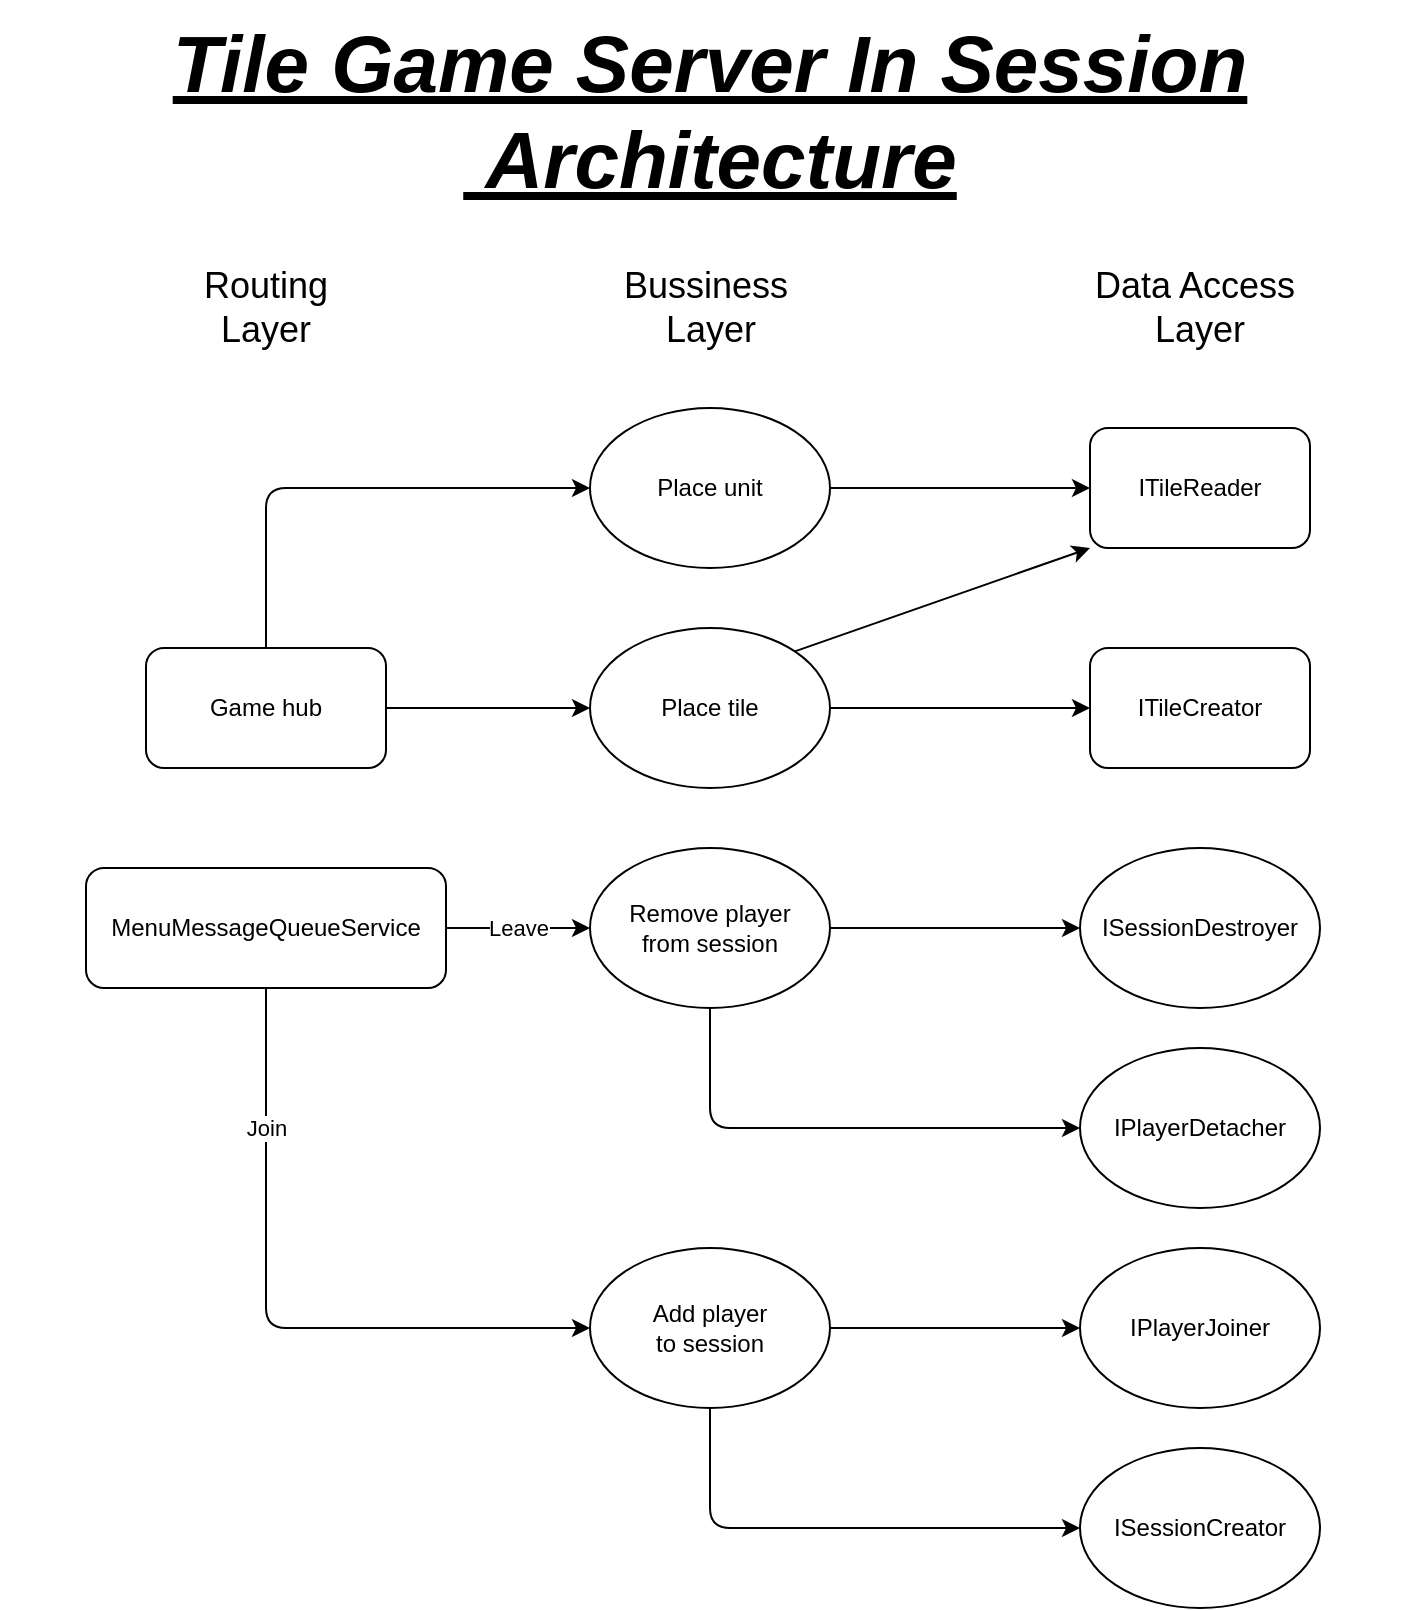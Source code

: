 <mxfile version="14.6.13" type="device"><diagram id="zs68d7hvvTR-MqtRcNAH" name="Page-1"><mxGraphModel dx="886" dy="511" grid="1" gridSize="10" guides="1" tooltips="1" connect="1" arrows="1" fold="1" page="1" pageScale="1" pageWidth="827" pageHeight="1169" math="0" shadow="0"><root><mxCell id="0"/><mxCell id="1" parent="0"/><mxCell id="up3Yxn6hH0Z83xCeS7lL-11" value="" style="edgeStyle=orthogonalEdgeStyle;rounded=0;orthogonalLoop=1;jettySize=auto;html=1;" parent="1" source="57feNAYNzXfSAhMgYncy-18" target="57feNAYNzXfSAhMgYncy-40" edge="1"><mxGeometry relative="1" as="geometry"/></mxCell><mxCell id="57feNAYNzXfSAhMgYncy-18" value="Game hub" style="rounded=1;whiteSpace=wrap;html=1;" parent="1" vertex="1"><mxGeometry x="132" y="334" width="120" height="60" as="geometry"/></mxCell><mxCell id="57feNAYNzXfSAhMgYncy-19" value="" style="endArrow=classic;html=1;shadow=0;align=center;edgeStyle=elbowEdgeStyle;exitX=0.5;exitY=0;exitDx=0;exitDy=0;entryX=0;entryY=0.5;entryDx=0;entryDy=0;" parent="1" source="57feNAYNzXfSAhMgYncy-18" target="57feNAYNzXfSAhMgYncy-39" edge="1"><mxGeometry width="50" height="50" relative="1" as="geometry"><mxPoint x="202" y="314" as="sourcePoint"/><mxPoint x="72" y="294" as="targetPoint"/><Array as="points"><mxPoint x="192" y="314"/></Array></mxGeometry></mxCell><mxCell id="57feNAYNzXfSAhMgYncy-30" value="Tile Game Server In Session&lt;br&gt;&amp;nbsp;Architecture" style="text;html=1;strokeColor=none;fillColor=none;align=center;verticalAlign=middle;whiteSpace=wrap;rounded=0;fontStyle=7;horizontal=1;fontSize=40;" parent="1" vertex="1"><mxGeometry x="59" y="10" width="710" height="110" as="geometry"/></mxCell><mxCell id="dlx57jkUwv7GFwQPDQxi-11" value="" style="edgeStyle=orthogonalEdgeStyle;rounded=0;orthogonalLoop=1;jettySize=auto;html=1;" parent="1" source="57feNAYNzXfSAhMgYncy-39" target="dlx57jkUwv7GFwQPDQxi-4" edge="1"><mxGeometry relative="1" as="geometry"/></mxCell><mxCell id="57feNAYNzXfSAhMgYncy-39" value="Place unit" style="ellipse;whiteSpace=wrap;html=1;fontSize=12;align=center;verticalAlign=middle;" parent="1" vertex="1"><mxGeometry x="354" y="214" width="120" height="80" as="geometry"/></mxCell><mxCell id="dlx57jkUwv7GFwQPDQxi-15" value="" style="edgeStyle=orthogonalEdgeStyle;rounded=0;orthogonalLoop=1;jettySize=auto;html=1;" parent="1" source="57feNAYNzXfSAhMgYncy-40" target="dlx57jkUwv7GFwQPDQxi-14" edge="1"><mxGeometry relative="1" as="geometry"/></mxCell><mxCell id="57feNAYNzXfSAhMgYncy-40" value="Place tile" style="ellipse;whiteSpace=wrap;html=1;fontSize=12;align=center;verticalAlign=middle;" parent="1" vertex="1"><mxGeometry x="354" y="324" width="120" height="80" as="geometry"/></mxCell><mxCell id="YDsrvAvlM_w_qQH1EyTT-2" value="&lt;font style=&quot;font-size: 18px&quot;&gt;Data Access&amp;nbsp;&lt;br&gt;Layer&lt;/font&gt;" style="text;html=1;strokeColor=none;fillColor=none;align=center;verticalAlign=middle;whiteSpace=wrap;rounded=0;" parent="1" vertex="1"><mxGeometry x="599" y="154" width="120" height="20" as="geometry"/></mxCell><mxCell id="YDsrvAvlM_w_qQH1EyTT-3" value="&lt;font style=&quot;font-size: 18px&quot;&gt;Bussiness&amp;nbsp;&lt;br&gt;Layer&lt;/font&gt;" style="text;html=1;strokeColor=none;fillColor=none;align=center;verticalAlign=middle;whiteSpace=wrap;rounded=0;" parent="1" vertex="1"><mxGeometry x="351.5" y="154" width="125" height="20" as="geometry"/></mxCell><mxCell id="YDsrvAvlM_w_qQH1EyTT-5" value="&lt;font style=&quot;font-size: 18px&quot;&gt;Routing&lt;br&gt;Layer&lt;/font&gt;" style="text;html=1;strokeColor=none;fillColor=none;align=center;verticalAlign=middle;whiteSpace=wrap;rounded=0;" parent="1" vertex="1"><mxGeometry x="132" y="154" width="120" height="20" as="geometry"/></mxCell><mxCell id="up3Yxn6hH0Z83xCeS7lL-4" value="Leave" style="edgeStyle=orthogonalEdgeStyle;rounded=0;orthogonalLoop=1;jettySize=auto;html=1;" parent="1" source="up3Yxn6hH0Z83xCeS7lL-1" target="up3Yxn6hH0Z83xCeS7lL-2" edge="1"><mxGeometry relative="1" as="geometry"/></mxCell><mxCell id="up3Yxn6hH0Z83xCeS7lL-1" value="MenuMessageQueueService" style="rounded=1;whiteSpace=wrap;html=1;" parent="1" vertex="1"><mxGeometry x="102" y="444" width="180" height="60" as="geometry"/></mxCell><mxCell id="up3Yxn6hH0Z83xCeS7lL-6" value="" style="edgeStyle=orthogonalEdgeStyle;rounded=0;orthogonalLoop=1;jettySize=auto;html=1;" parent="1" source="up3Yxn6hH0Z83xCeS7lL-2" target="up3Yxn6hH0Z83xCeS7lL-5" edge="1"><mxGeometry relative="1" as="geometry"/></mxCell><mxCell id="up3Yxn6hH0Z83xCeS7lL-2" value="Remove player &lt;br&gt;from session" style="ellipse;whiteSpace=wrap;html=1;fontSize=12;align=center;verticalAlign=middle;" parent="1" vertex="1"><mxGeometry x="354" y="434" width="120" height="80" as="geometry"/></mxCell><mxCell id="up3Yxn6hH0Z83xCeS7lL-5" value="ISessionDestroyer" style="ellipse;whiteSpace=wrap;html=1;fontSize=12;align=center;verticalAlign=middle;" parent="1" vertex="1"><mxGeometry x="599" y="434" width="120" height="80" as="geometry"/></mxCell><mxCell id="up3Yxn6hH0Z83xCeS7lL-18" value="" style="endArrow=classic;html=1;shadow=0;align=center;edgeStyle=elbowEdgeStyle;exitX=0.5;exitY=1;exitDx=0;exitDy=0;entryX=0;entryY=0.5;entryDx=0;entryDy=0;" parent="1" source="up3Yxn6hH0Z83xCeS7lL-2" target="up3Yxn6hH0Z83xCeS7lL-19" edge="1"><mxGeometry width="50" height="50" relative="1" as="geometry"><mxPoint x="409.0" y="524" as="sourcePoint"/><mxPoint x="524" y="584" as="targetPoint"/><Array as="points"><mxPoint x="414" y="534"/><mxPoint x="414" y="584"/><mxPoint x="374" y="614"/><mxPoint x="404" y="684"/></Array></mxGeometry></mxCell><mxCell id="up3Yxn6hH0Z83xCeS7lL-19" value="IPlayerDetacher" style="ellipse;whiteSpace=wrap;html=1;fontSize=12;align=center;verticalAlign=middle;" parent="1" vertex="1"><mxGeometry x="599" y="534" width="120" height="80" as="geometry"/></mxCell><mxCell id="dlx57jkUwv7GFwQPDQxi-4" value="ITileReader" style="rounded=1;whiteSpace=wrap;html=1;" parent="1" vertex="1"><mxGeometry x="604" y="224" width="110" height="60" as="geometry"/></mxCell><mxCell id="dlx57jkUwv7GFwQPDQxi-13" value="" style="endArrow=classic;html=1;entryX=0;entryY=1;entryDx=0;entryDy=0;exitX=1;exitY=0;exitDx=0;exitDy=0;" parent="1" source="57feNAYNzXfSAhMgYncy-40" target="dlx57jkUwv7GFwQPDQxi-4" edge="1"><mxGeometry width="50" height="50" relative="1" as="geometry"><mxPoint x="467" y="344" as="sourcePoint"/><mxPoint x="517" y="294" as="targetPoint"/></mxGeometry></mxCell><mxCell id="dlx57jkUwv7GFwQPDQxi-14" value="ITileCreator" style="rounded=1;whiteSpace=wrap;html=1;" parent="1" vertex="1"><mxGeometry x="604" y="334" width="110" height="60" as="geometry"/></mxCell><mxCell id="lRoTx2lE8cgdESBvoSqb-4" value="" style="edgeStyle=orthogonalEdgeStyle;rounded=0;orthogonalLoop=1;jettySize=auto;html=1;" parent="1" source="lRoTx2lE8cgdESBvoSqb-1" target="lRoTx2lE8cgdESBvoSqb-3" edge="1"><mxGeometry relative="1" as="geometry"/></mxCell><mxCell id="lRoTx2lE8cgdESBvoSqb-1" value="Add player &lt;br&gt;to session" style="ellipse;whiteSpace=wrap;html=1;fontSize=12;align=center;verticalAlign=middle;" parent="1" vertex="1"><mxGeometry x="354" y="634" width="120" height="80" as="geometry"/></mxCell><mxCell id="lRoTx2lE8cgdESBvoSqb-2" value="Join" style="endArrow=classic;html=1;shadow=0;align=center;edgeStyle=elbowEdgeStyle;exitX=0.5;exitY=1;exitDx=0;exitDy=0;entryX=0;entryY=0.5;entryDx=0;entryDy=0;" parent="1" source="up3Yxn6hH0Z83xCeS7lL-1" target="lRoTx2lE8cgdESBvoSqb-1" edge="1"><mxGeometry x="-0.578" width="50" height="50" relative="1" as="geometry"><mxPoint x="217" y="534.0" as="sourcePoint"/><mxPoint x="332.0" y="594" as="targetPoint"/><Array as="points"><mxPoint x="192" y="554"/><mxPoint x="234" y="534"/><mxPoint x="217" y="554"/><mxPoint x="217" y="604"/><mxPoint x="177" y="634"/><mxPoint x="207" y="704"/></Array><mxPoint as="offset"/></mxGeometry></mxCell><mxCell id="lRoTx2lE8cgdESBvoSqb-3" value="IPlayerJoiner" style="ellipse;whiteSpace=wrap;html=1;fontSize=12;align=center;verticalAlign=middle;" parent="1" vertex="1"><mxGeometry x="599" y="634" width="120" height="80" as="geometry"/></mxCell><mxCell id="lRoTx2lE8cgdESBvoSqb-5" value="" style="endArrow=classic;html=1;shadow=0;align=center;edgeStyle=elbowEdgeStyle;exitX=0.5;exitY=1;exitDx=0;exitDy=0;entryX=0;entryY=0.5;entryDx=0;entryDy=0;" parent="1" source="lRoTx2lE8cgdESBvoSqb-1" target="lRoTx2lE8cgdESBvoSqb-6" edge="1"><mxGeometry width="50" height="50" relative="1" as="geometry"><mxPoint x="414" y="734" as="sourcePoint"/><mxPoint x="529" y="794" as="targetPoint"/><Array as="points"><mxPoint x="414" y="784"/><mxPoint x="419" y="794"/><mxPoint x="379" y="824"/><mxPoint x="409" y="894"/></Array></mxGeometry></mxCell><mxCell id="lRoTx2lE8cgdESBvoSqb-6" value="ISessionCreator" style="ellipse;whiteSpace=wrap;html=1;fontSize=12;align=center;verticalAlign=middle;" parent="1" vertex="1"><mxGeometry x="599" y="734" width="120" height="80" as="geometry"/></mxCell></root></mxGraphModel></diagram></mxfile>